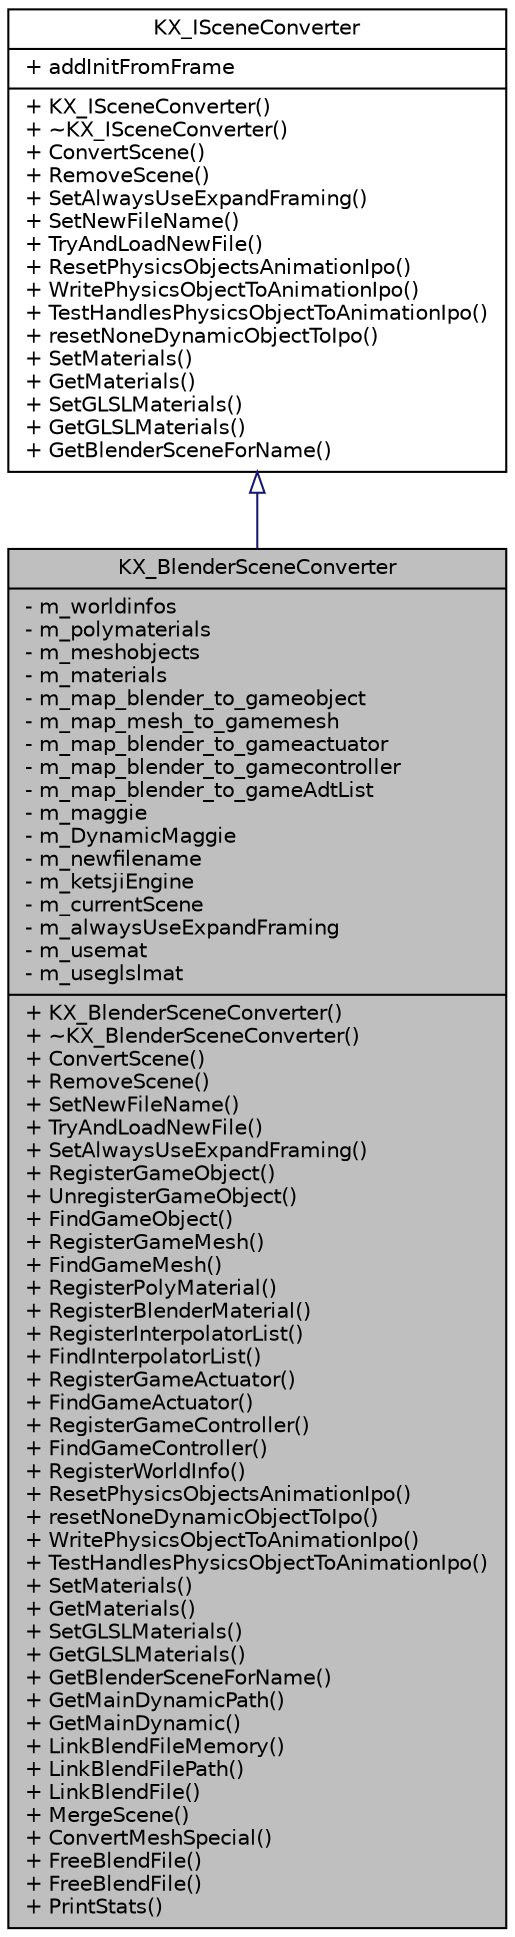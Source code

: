 digraph G
{
  edge [fontname="Helvetica",fontsize="10",labelfontname="Helvetica",labelfontsize="10"];
  node [fontname="Helvetica",fontsize="10",shape=record];
  Node1 [label="{KX_BlenderSceneConverter\n|- m_worldinfos\l- m_polymaterials\l- m_meshobjects\l- m_materials\l- m_map_blender_to_gameobject\l- m_map_mesh_to_gamemesh\l- m_map_blender_to_gameactuator\l- m_map_blender_to_gamecontroller\l- m_map_blender_to_gameAdtList\l- m_maggie\l- m_DynamicMaggie\l- m_newfilename\l- m_ketsjiEngine\l- m_currentScene\l- m_alwaysUseExpandFraming\l- m_usemat\l- m_useglslmat\l|+ KX_BlenderSceneConverter()\l+ ~KX_BlenderSceneConverter()\l+ ConvertScene()\l+ RemoveScene()\l+ SetNewFileName()\l+ TryAndLoadNewFile()\l+ SetAlwaysUseExpandFraming()\l+ RegisterGameObject()\l+ UnregisterGameObject()\l+ FindGameObject()\l+ RegisterGameMesh()\l+ FindGameMesh()\l+ RegisterPolyMaterial()\l+ RegisterBlenderMaterial()\l+ RegisterInterpolatorList()\l+ FindInterpolatorList()\l+ RegisterGameActuator()\l+ FindGameActuator()\l+ RegisterGameController()\l+ FindGameController()\l+ RegisterWorldInfo()\l+ ResetPhysicsObjectsAnimationIpo()\l+ resetNoneDynamicObjectToIpo()\l+ WritePhysicsObjectToAnimationIpo()\l+ TestHandlesPhysicsObjectToAnimationIpo()\l+ SetMaterials()\l+ GetMaterials()\l+ SetGLSLMaterials()\l+ GetGLSLMaterials()\l+ GetBlenderSceneForName()\l+ GetMainDynamicPath()\l+ GetMainDynamic()\l+ LinkBlendFileMemory()\l+ LinkBlendFilePath()\l+ LinkBlendFile()\l+ MergeScene()\l+ ConvertMeshSpecial()\l+ FreeBlendFile()\l+ FreeBlendFile()\l+ PrintStats()\l}",height=0.2,width=0.4,color="black", fillcolor="grey75", style="filled" fontcolor="black"];
  Node2 -> Node1 [dir=back,color="midnightblue",fontsize="10",style="solid",arrowtail="empty",fontname="Helvetica"];
  Node2 [label="{KX_ISceneConverter\n|+ addInitFromFrame\l|+ KX_ISceneConverter()\l+ ~KX_ISceneConverter()\l+ ConvertScene()\l+ RemoveScene()\l+ SetAlwaysUseExpandFraming()\l+ SetNewFileName()\l+ TryAndLoadNewFile()\l+ ResetPhysicsObjectsAnimationIpo()\l+ WritePhysicsObjectToAnimationIpo()\l+ TestHandlesPhysicsObjectToAnimationIpo()\l+ resetNoneDynamicObjectToIpo()\l+ SetMaterials()\l+ GetMaterials()\l+ SetGLSLMaterials()\l+ GetGLSLMaterials()\l+ GetBlenderSceneForName()\l}",height=0.2,width=0.4,color="black", fillcolor="white", style="filled",URL="$d7/dfb/classKX__ISceneConverter.html"];
}

